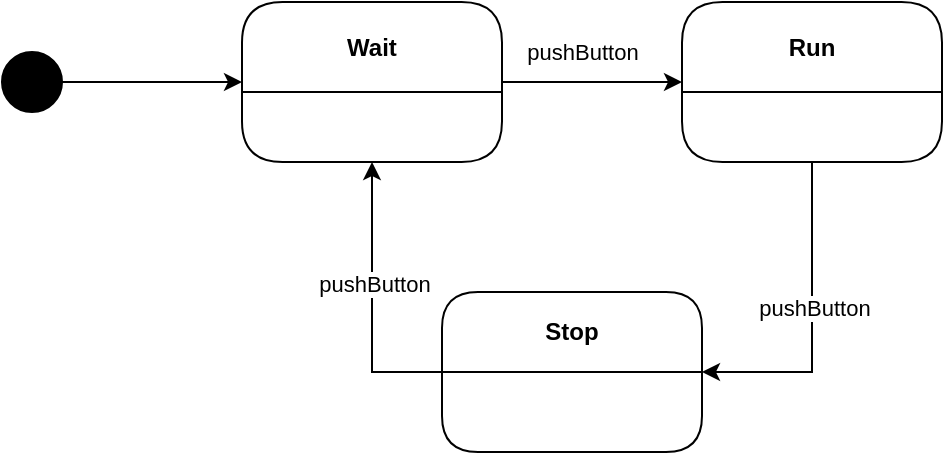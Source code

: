 <mxfile version="15.5.0" type="onedrive"><diagram id="kb6ERmdoE3fj__gCxbpV" name="Page-1"><mxGraphModel dx="1910" dy="594" grid="1" gridSize="10" guides="1" tooltips="1" connect="1" arrows="1" fold="1" page="0" pageScale="1" pageWidth="827" pageHeight="1169" math="0" shadow="0"><root><mxCell id="0"/><mxCell id="1" parent="0"/><mxCell id="EBAIrEwSQ_sO8G7dM4pI-14" style="edgeStyle=orthogonalEdgeStyle;rounded=0;orthogonalLoop=1;jettySize=auto;html=1;exitX=1;exitY=0.5;exitDx=0;exitDy=0;entryX=0;entryY=0.5;entryDx=0;entryDy=0;" parent="1" source="EBAIrEwSQ_sO8G7dM4pI-9" target="EBAIrEwSQ_sO8G7dM4pI-10" edge="1"><mxGeometry relative="1" as="geometry"/></mxCell><object label="" type="initialstate" id="EBAIrEwSQ_sO8G7dM4pI-9"><mxCell style="ellipse;whiteSpace=wrap;html=1;aspect=fixed;glass=0;sketch=0;fillColor=#000000;" parent="1" vertex="1"><mxGeometry x="-630" y="100" width="30" height="30" as="geometry"/></mxCell></object><mxCell id="EBAIrEwSQ_sO8G7dM4pI-15" style="edgeStyle=orthogonalEdgeStyle;rounded=0;orthogonalLoop=1;jettySize=auto;html=1;exitX=1;exitY=0.5;exitDx=0;exitDy=0;entryX=0;entryY=0.5;entryDx=0;entryDy=0;" parent="1" source="EBAIrEwSQ_sO8G7dM4pI-10" target="EBAIrEwSQ_sO8G7dM4pI-12" edge="1"><mxGeometry relative="1" as="geometry"/></mxCell><mxCell id="EBAIrEwSQ_sO8G7dM4pI-18" value="pushButton" style="edgeLabel;html=1;align=center;verticalAlign=middle;resizable=0;points=[];" parent="EBAIrEwSQ_sO8G7dM4pI-15" vertex="1" connectable="0"><mxGeometry x="0.311" y="1" relative="1" as="geometry"><mxPoint x="-19" y="-14" as="offset"/></mxGeometry></mxCell><object label="Wait" type="state" id="EBAIrEwSQ_sO8G7dM4pI-10"><mxCell style="swimlane;rounded=1;whiteSpace=wrap;html=1;glass=0;sketch=0;startSize=45;" parent="1" vertex="1"><mxGeometry x="-510" y="75" width="130" height="80" as="geometry"/></mxCell></object><mxCell id="EBAIrEwSQ_sO8G7dM4pI-16" style="edgeStyle=orthogonalEdgeStyle;rounded=0;orthogonalLoop=1;jettySize=auto;html=1;exitX=0.5;exitY=1;exitDx=0;exitDy=0;entryX=1;entryY=0.5;entryDx=0;entryDy=0;" parent="1" source="EBAIrEwSQ_sO8G7dM4pI-12" target="EBAIrEwSQ_sO8G7dM4pI-13" edge="1"><mxGeometry relative="1" as="geometry"/></mxCell><mxCell id="EBAIrEwSQ_sO8G7dM4pI-21" value="pushButton" style="edgeLabel;html=1;align=center;verticalAlign=middle;resizable=0;points=[];" parent="EBAIrEwSQ_sO8G7dM4pI-16" vertex="1" connectable="0"><mxGeometry x="-0.087" y="1" relative="1" as="geometry"><mxPoint as="offset"/></mxGeometry></mxCell><object label="Run" type="state" id="EBAIrEwSQ_sO8G7dM4pI-12"><mxCell style="swimlane;rounded=1;whiteSpace=wrap;html=1;glass=0;sketch=0;startSize=45;" parent="1" vertex="1"><mxGeometry x="-290" y="75" width="130" height="80" as="geometry"/></mxCell></object><mxCell id="EBAIrEwSQ_sO8G7dM4pI-17" style="edgeStyle=orthogonalEdgeStyle;rounded=0;orthogonalLoop=1;jettySize=auto;html=1;exitX=0;exitY=0.5;exitDx=0;exitDy=0;entryX=0.5;entryY=1;entryDx=0;entryDy=0;" parent="1" source="EBAIrEwSQ_sO8G7dM4pI-13" target="EBAIrEwSQ_sO8G7dM4pI-10" edge="1"><mxGeometry relative="1" as="geometry"/></mxCell><mxCell id="EBAIrEwSQ_sO8G7dM4pI-22" value="pushButton" style="edgeLabel;html=1;align=center;verticalAlign=middle;resizable=0;points=[];" parent="EBAIrEwSQ_sO8G7dM4pI-17" vertex="1" connectable="0"><mxGeometry x="0.129" y="-1" relative="1" as="geometry"><mxPoint as="offset"/></mxGeometry></mxCell><object label="Stop" type="state" id="EBAIrEwSQ_sO8G7dM4pI-13"><mxCell style="swimlane;rounded=1;whiteSpace=wrap;html=1;glass=0;sketch=0;startSize=40;" parent="1" vertex="1"><mxGeometry x="-410" y="220" width="130" height="80" as="geometry"/></mxCell></object></root></mxGraphModel></diagram></mxfile>